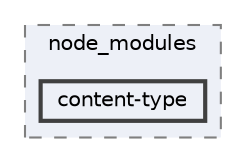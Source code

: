 digraph "pkiclassroomrescheduler/src/main/frontend/node_modules/content-type"
{
 // LATEX_PDF_SIZE
  bgcolor="transparent";
  edge [fontname=Helvetica,fontsize=10,labelfontname=Helvetica,labelfontsize=10];
  node [fontname=Helvetica,fontsize=10,shape=box,height=0.2,width=0.4];
  compound=true
  subgraph clusterdir_72953eda66ccb3a2722c28e1c3e6c23b {
    graph [ bgcolor="#edf0f7", pencolor="grey50", label="node_modules", fontname=Helvetica,fontsize=10 style="filled,dashed", URL="dir_72953eda66ccb3a2722c28e1c3e6c23b.html",tooltip=""]
  dir_a2c0c9038b27d7dbc08a1b06d16435b9 [label="content-type", fillcolor="#edf0f7", color="grey25", style="filled,bold", URL="dir_a2c0c9038b27d7dbc08a1b06d16435b9.html",tooltip=""];
  }
}
